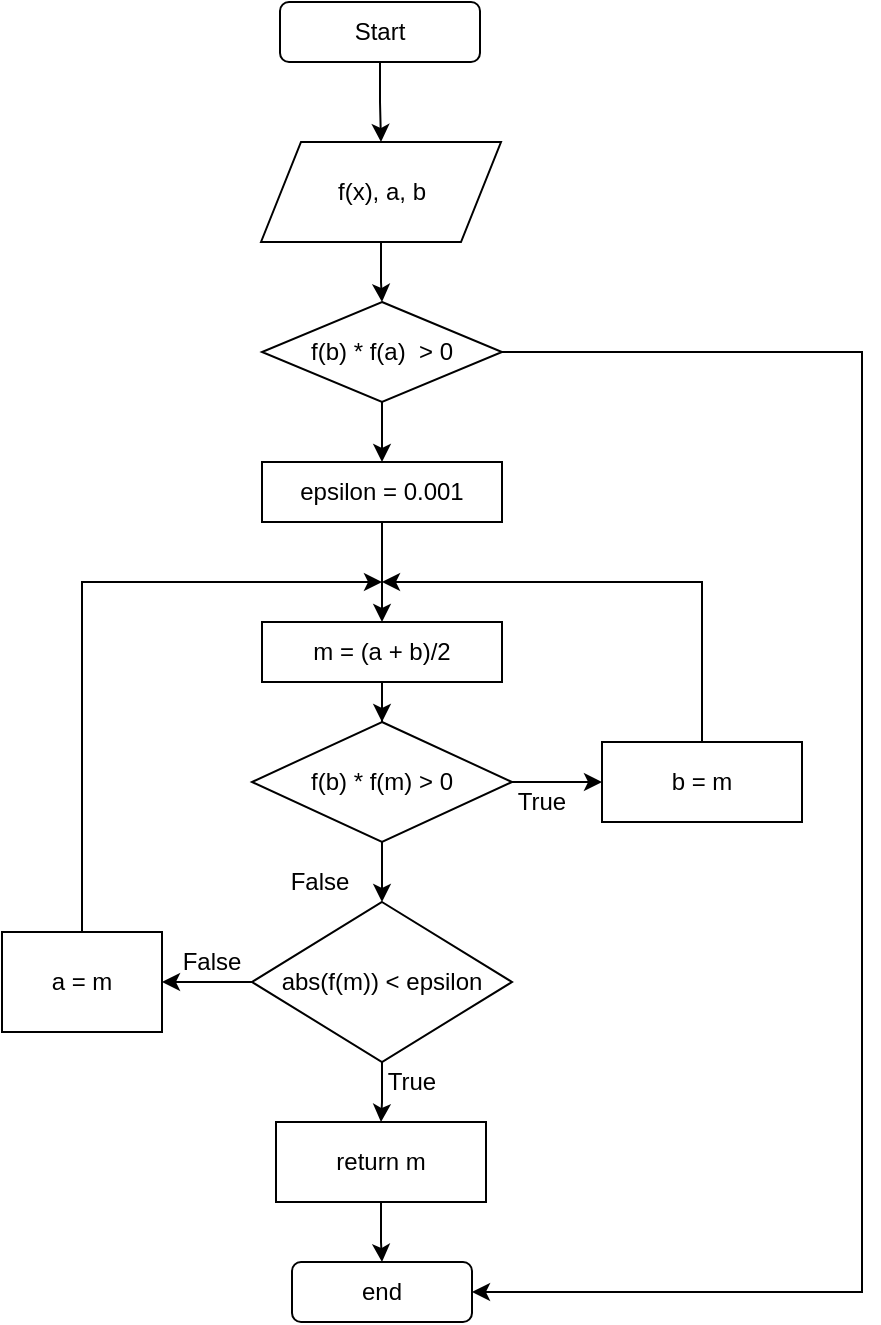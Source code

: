 <mxfile version="14.2.9" type="device" pages="2"><diagram id="UQo-iIZX4GnGxrFETn90" name="Page-1"><mxGraphModel dx="541" dy="1631" grid="1" gridSize="10" guides="1" tooltips="1" connect="1" arrows="1" fold="1" page="1" pageScale="1" pageWidth="850" pageHeight="1100" math="0" shadow="0"><root><mxCell id="0"/><mxCell id="1" parent="0"/><mxCell id="vlDhEr2wVeHeIUdCOBzC-15" style="edgeStyle=orthogonalEdgeStyle;rounded=0;orthogonalLoop=1;jettySize=auto;html=1;entryX=0.5;entryY=0;entryDx=0;entryDy=0;" parent="1" source="vlDhEr2wVeHeIUdCOBzC-1" target="vlDhEr2wVeHeIUdCOBzC-2" edge="1"><mxGeometry relative="1" as="geometry"/></mxCell><mxCell id="vlDhEr2wVeHeIUdCOBzC-1" value="Start" style="rounded=1;whiteSpace=wrap;html=1;" parent="1" vertex="1"><mxGeometry x="319" y="-40" width="100" height="30" as="geometry"/></mxCell><mxCell id="vlDhEr2wVeHeIUdCOBzC-34" style="edgeStyle=orthogonalEdgeStyle;rounded=0;orthogonalLoop=1;jettySize=auto;html=1;entryX=0.5;entryY=0;entryDx=0;entryDy=0;" parent="1" source="vlDhEr2wVeHeIUdCOBzC-2" target="vlDhEr2wVeHeIUdCOBzC-33" edge="1"><mxGeometry relative="1" as="geometry"/></mxCell><mxCell id="vlDhEr2wVeHeIUdCOBzC-2" value="f(x), a, b" style="shape=parallelogram;perimeter=parallelogramPerimeter;whiteSpace=wrap;html=1;fixedSize=1;" parent="1" vertex="1"><mxGeometry x="309.5" y="30" width="120" height="50" as="geometry"/></mxCell><mxCell id="vlDhEr2wVeHeIUdCOBzC-17" style="edgeStyle=orthogonalEdgeStyle;rounded=0;orthogonalLoop=1;jettySize=auto;html=1;entryX=0.5;entryY=0;entryDx=0;entryDy=0;" parent="1" source="vlDhEr2wVeHeIUdCOBzC-3" target="vlDhEr2wVeHeIUdCOBzC-4" edge="1"><mxGeometry relative="1" as="geometry"/></mxCell><mxCell id="vlDhEr2wVeHeIUdCOBzC-3" value="epsilon = 0.001" style="rounded=0;whiteSpace=wrap;html=1;" parent="1" vertex="1"><mxGeometry x="310" y="190" width="120" height="30" as="geometry"/></mxCell><mxCell id="vlDhEr2wVeHeIUdCOBzC-18" style="edgeStyle=orthogonalEdgeStyle;rounded=0;orthogonalLoop=1;jettySize=auto;html=1;" parent="1" source="vlDhEr2wVeHeIUdCOBzC-4" target="vlDhEr2wVeHeIUdCOBzC-7" edge="1"><mxGeometry relative="1" as="geometry"/></mxCell><mxCell id="vlDhEr2wVeHeIUdCOBzC-4" value="m = (a + b)/2" style="rounded=0;whiteSpace=wrap;html=1;" parent="1" vertex="1"><mxGeometry x="310" y="270" width="120" height="30" as="geometry"/></mxCell><mxCell id="vlDhEr2wVeHeIUdCOBzC-10" style="edgeStyle=orthogonalEdgeStyle;rounded=0;orthogonalLoop=1;jettySize=auto;html=1;entryX=0;entryY=0.5;entryDx=0;entryDy=0;" parent="1" source="vlDhEr2wVeHeIUdCOBzC-7" target="vlDhEr2wVeHeIUdCOBzC-8" edge="1"><mxGeometry relative="1" as="geometry"/></mxCell><mxCell id="vlDhEr2wVeHeIUdCOBzC-22" style="edgeStyle=orthogonalEdgeStyle;rounded=0;orthogonalLoop=1;jettySize=auto;html=1;entryX=0.5;entryY=0;entryDx=0;entryDy=0;" parent="1" source="vlDhEr2wVeHeIUdCOBzC-7" edge="1"><mxGeometry relative="1" as="geometry"><mxPoint x="370" y="410" as="targetPoint"/></mxGeometry></mxCell><mxCell id="vlDhEr2wVeHeIUdCOBzC-7" value="f(b) * f(m) &amp;gt; 0" style="rhombus;whiteSpace=wrap;html=1;" parent="1" vertex="1"><mxGeometry x="305" y="320" width="130" height="60" as="geometry"/></mxCell><mxCell id="vlDhEr2wVeHeIUdCOBzC-20" style="edgeStyle=orthogonalEdgeStyle;rounded=0;orthogonalLoop=1;jettySize=auto;html=1;" parent="1" source="vlDhEr2wVeHeIUdCOBzC-8" edge="1"><mxGeometry relative="1" as="geometry"><mxPoint x="370" y="250" as="targetPoint"/><Array as="points"><mxPoint x="530" y="250"/><mxPoint x="370" y="250"/></Array></mxGeometry></mxCell><mxCell id="vlDhEr2wVeHeIUdCOBzC-8" value="b = m" style="rounded=0;whiteSpace=wrap;html=1;" parent="1" vertex="1"><mxGeometry x="480" y="330" width="100" height="40" as="geometry"/></mxCell><mxCell id="vlDhEr2wVeHeIUdCOBzC-26" style="edgeStyle=orthogonalEdgeStyle;rounded=0;orthogonalLoop=1;jettySize=auto;html=1;entryX=1;entryY=0.5;entryDx=0;entryDy=0;" parent="1" source="vlDhEr2wVeHeIUdCOBzC-13" target="vlDhEr2wVeHeIUdCOBzC-24" edge="1"><mxGeometry relative="1" as="geometry"/></mxCell><mxCell id="vlDhEr2wVeHeIUdCOBzC-27" style="edgeStyle=orthogonalEdgeStyle;rounded=0;orthogonalLoop=1;jettySize=auto;html=1;entryX=0.5;entryY=0;entryDx=0;entryDy=0;" parent="1" source="vlDhEr2wVeHeIUdCOBzC-13" target="vlDhEr2wVeHeIUdCOBzC-14" edge="1"><mxGeometry relative="1" as="geometry"/></mxCell><mxCell id="vlDhEr2wVeHeIUdCOBzC-13" value="abs(f(m)) &amp;lt; epsilon" style="rhombus;whiteSpace=wrap;html=1;" parent="1" vertex="1"><mxGeometry x="305" y="410" width="130" height="80" as="geometry"/></mxCell><mxCell id="vlDhEr2wVeHeIUdCOBzC-29" style="edgeStyle=orthogonalEdgeStyle;rounded=0;orthogonalLoop=1;jettySize=auto;html=1;" parent="1" source="vlDhEr2wVeHeIUdCOBzC-14" target="vlDhEr2wVeHeIUdCOBzC-28" edge="1"><mxGeometry relative="1" as="geometry"/></mxCell><mxCell id="vlDhEr2wVeHeIUdCOBzC-14" value="return m" style="rounded=0;whiteSpace=wrap;html=1;" parent="1" vertex="1"><mxGeometry x="317" y="520" width="105" height="40" as="geometry"/></mxCell><mxCell id="vlDhEr2wVeHeIUdCOBzC-19" value="False" style="text;html=1;strokeColor=none;fillColor=none;align=center;verticalAlign=middle;whiteSpace=wrap;rounded=0;" parent="1" vertex="1"><mxGeometry x="319" y="390" width="40" height="20" as="geometry"/></mxCell><mxCell id="vlDhEr2wVeHeIUdCOBzC-25" style="edgeStyle=orthogonalEdgeStyle;rounded=0;orthogonalLoop=1;jettySize=auto;html=1;exitX=0.5;exitY=0;exitDx=0;exitDy=0;" parent="1" source="vlDhEr2wVeHeIUdCOBzC-24" edge="1"><mxGeometry relative="1" as="geometry"><mxPoint x="370" y="250" as="targetPoint"/><Array as="points"><mxPoint x="220" y="250"/></Array></mxGeometry></mxCell><mxCell id="vlDhEr2wVeHeIUdCOBzC-24" value="a = m" style="rounded=0;whiteSpace=wrap;html=1;" parent="1" vertex="1"><mxGeometry x="180" y="425" width="80" height="50" as="geometry"/></mxCell><mxCell id="vlDhEr2wVeHeIUdCOBzC-28" value="end" style="rounded=1;whiteSpace=wrap;html=1;" parent="1" vertex="1"><mxGeometry x="325" y="590" width="90" height="30" as="geometry"/></mxCell><mxCell id="vlDhEr2wVeHeIUdCOBzC-30" value="True" style="text;html=1;strokeColor=none;fillColor=none;align=center;verticalAlign=middle;whiteSpace=wrap;rounded=0;" parent="1" vertex="1"><mxGeometry x="430" y="350" width="40" height="20" as="geometry"/></mxCell><mxCell id="vlDhEr2wVeHeIUdCOBzC-31" value="False" style="text;html=1;strokeColor=none;fillColor=none;align=center;verticalAlign=middle;whiteSpace=wrap;rounded=0;" parent="1" vertex="1"><mxGeometry x="265" y="430" width="40" height="20" as="geometry"/></mxCell><mxCell id="vlDhEr2wVeHeIUdCOBzC-32" value="True" style="text;html=1;strokeColor=none;fillColor=none;align=center;verticalAlign=middle;whiteSpace=wrap;rounded=0;" parent="1" vertex="1"><mxGeometry x="365" y="490" width="40" height="20" as="geometry"/></mxCell><mxCell id="vlDhEr2wVeHeIUdCOBzC-35" style="edgeStyle=orthogonalEdgeStyle;rounded=0;orthogonalLoop=1;jettySize=auto;html=1;entryX=0.5;entryY=0;entryDx=0;entryDy=0;" parent="1" source="vlDhEr2wVeHeIUdCOBzC-33" target="vlDhEr2wVeHeIUdCOBzC-3" edge="1"><mxGeometry relative="1" as="geometry"/></mxCell><mxCell id="vlDhEr2wVeHeIUdCOBzC-36" style="edgeStyle=orthogonalEdgeStyle;rounded=0;orthogonalLoop=1;jettySize=auto;html=1;entryX=1;entryY=0.5;entryDx=0;entryDy=0;" parent="1" source="vlDhEr2wVeHeIUdCOBzC-33" target="vlDhEr2wVeHeIUdCOBzC-28" edge="1"><mxGeometry relative="1" as="geometry"><Array as="points"><mxPoint x="610" y="135"/><mxPoint x="610" y="605"/></Array></mxGeometry></mxCell><mxCell id="vlDhEr2wVeHeIUdCOBzC-33" value="f(b) * f(a)&amp;nbsp; &amp;gt; 0" style="rhombus;whiteSpace=wrap;html=1;" parent="1" vertex="1"><mxGeometry x="310" y="110" width="120" height="50" as="geometry"/></mxCell></root></mxGraphModel></diagram><diagram id="gQazaV_ucPRamyjSuI-I" name="RK4"><mxGraphModel dx="541" dy="531" grid="1" gridSize="10" guides="1" tooltips="1" connect="1" arrows="1" fold="1" page="1" pageScale="1" pageWidth="850" pageHeight="1100" math="0" shadow="0"><root><mxCell id="1zSePnf-AXEIoGHZBvT9-0"/><mxCell id="1zSePnf-AXEIoGHZBvT9-1" parent="1zSePnf-AXEIoGHZBvT9-0"/></root></mxGraphModel></diagram></mxfile>